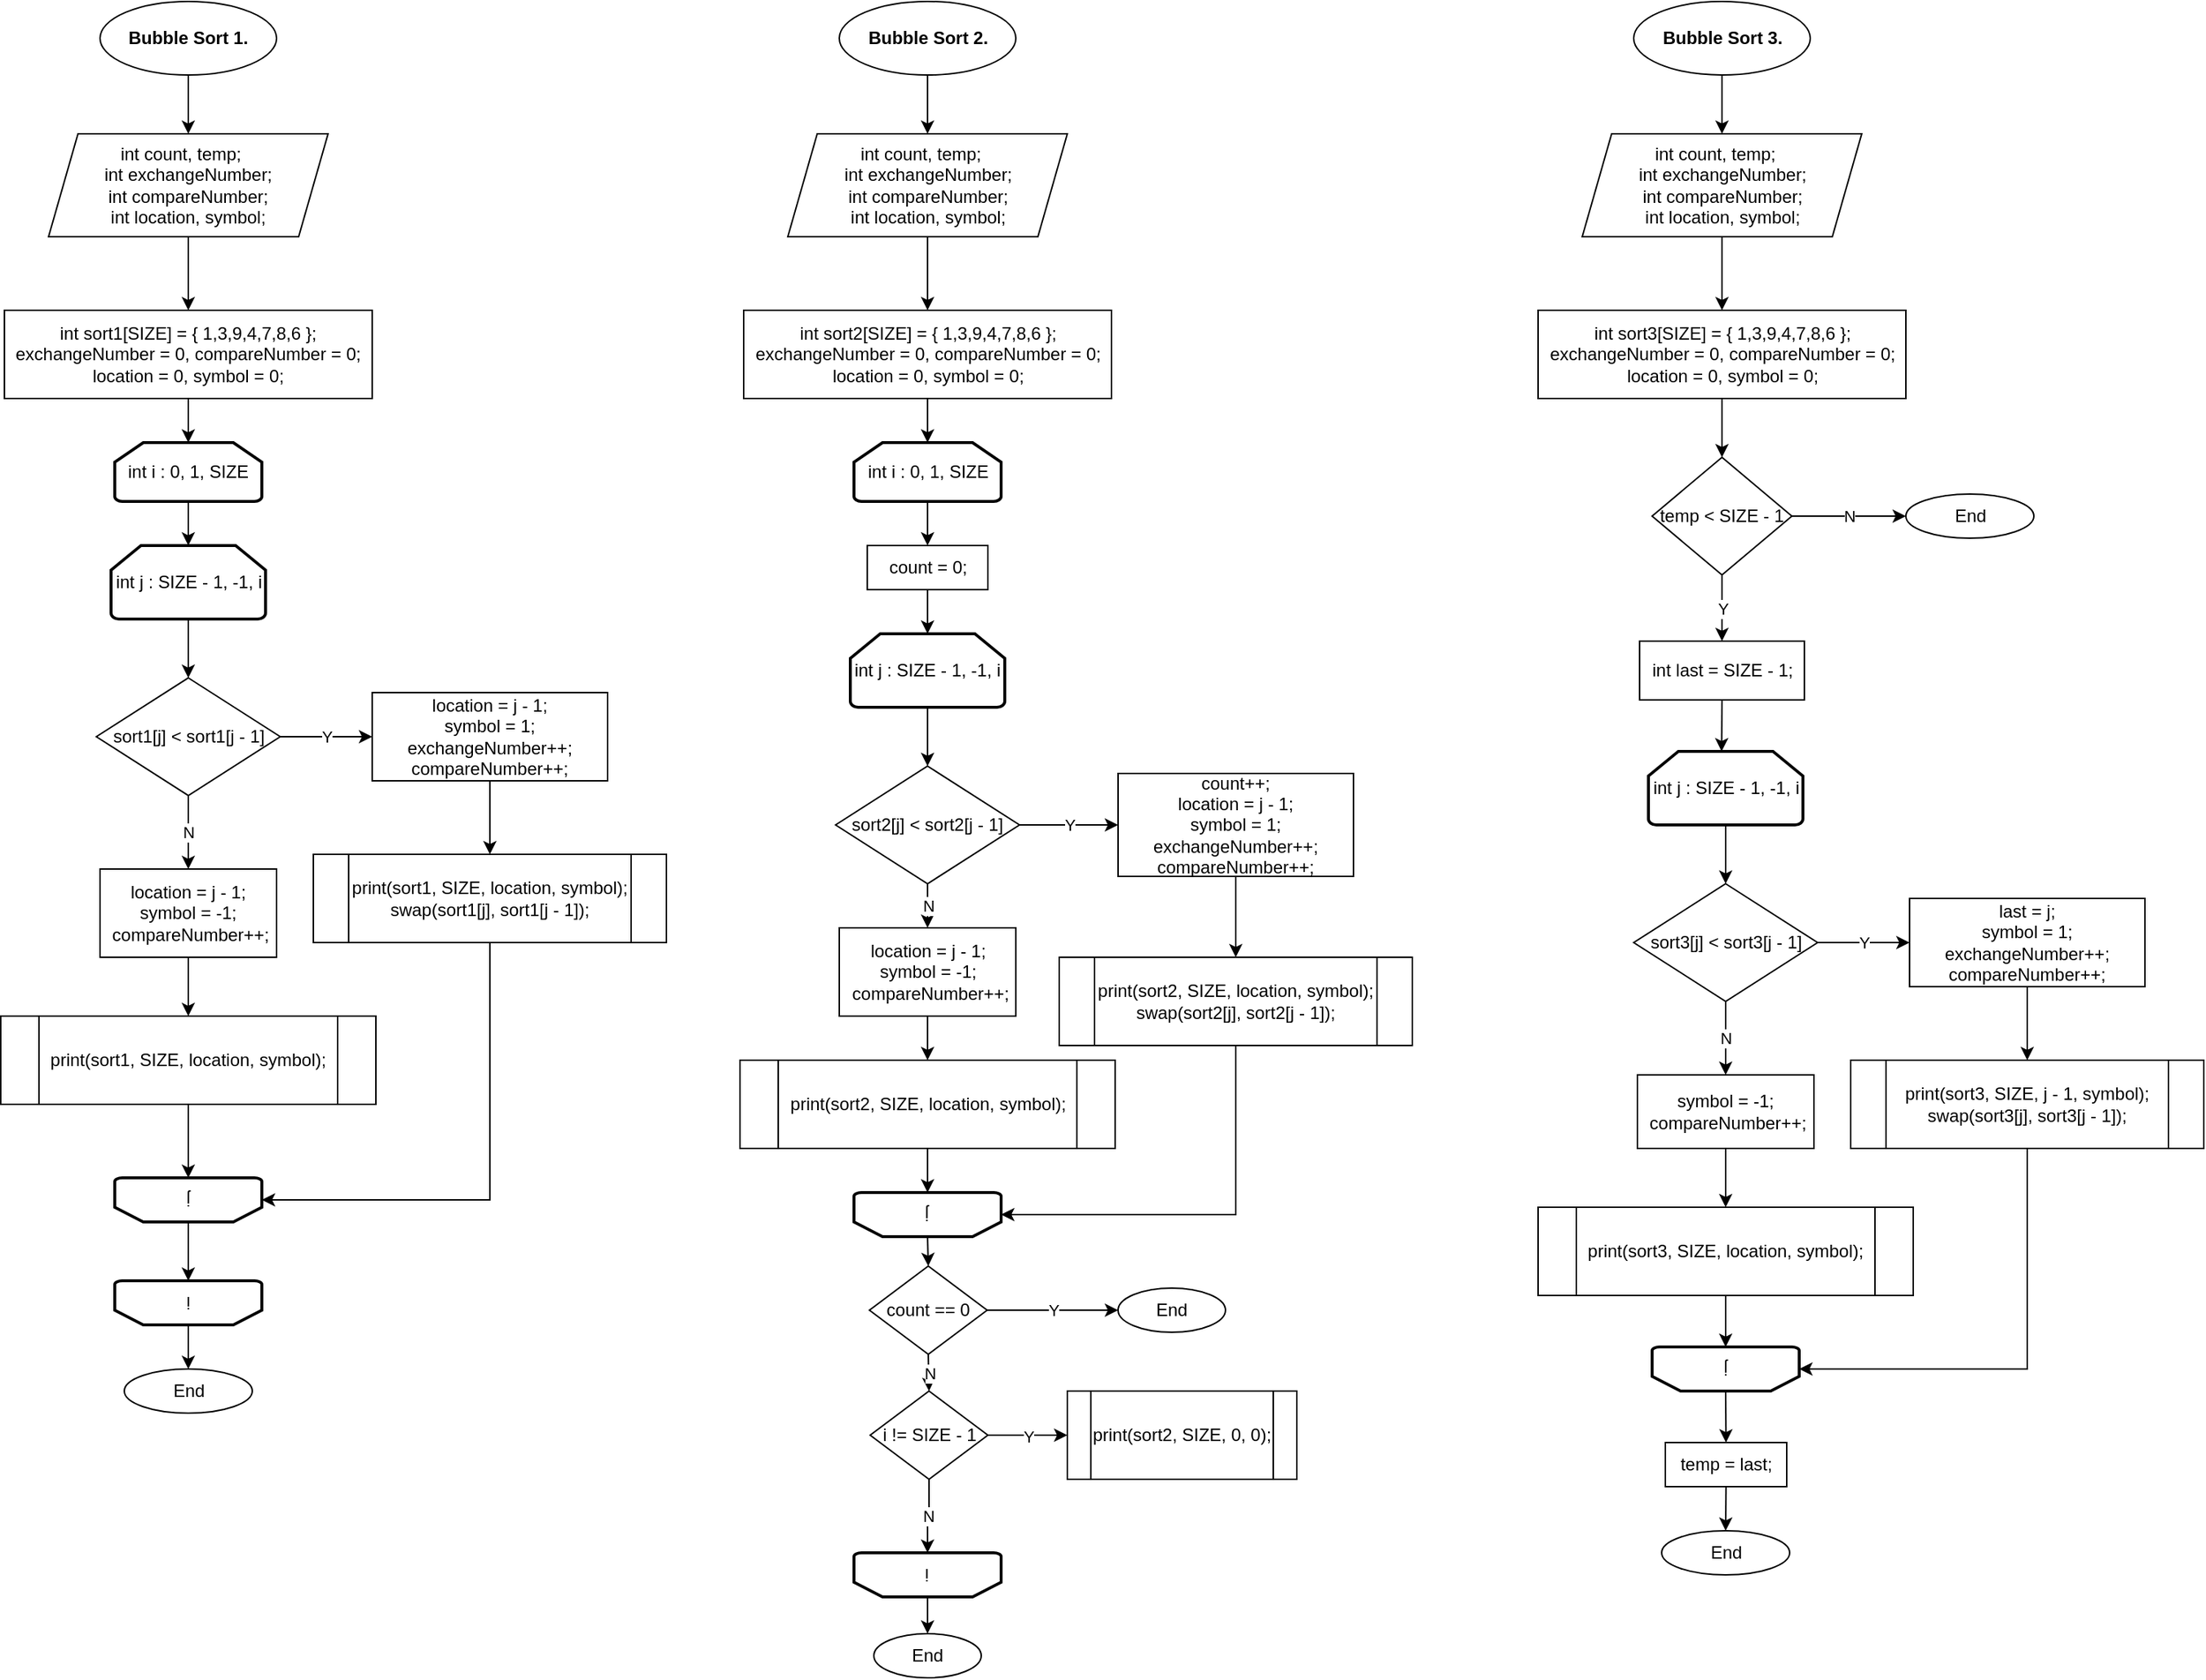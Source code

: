 <mxfile version="21.5.1" type="github">
  <diagram name="페이지-1" id="vuluXPVt7j7inmKMXY3f">
    <mxGraphModel dx="2093" dy="1105" grid="1" gridSize="10" guides="1" tooltips="1" connect="1" arrows="1" fold="1" page="1" pageScale="1" pageWidth="827" pageHeight="1169" math="0" shadow="0">
      <root>
        <mxCell id="0" />
        <mxCell id="1" parent="0" />
        <mxCell id="6Fd4pcJ3C9MX8epijMEv-25" style="edgeStyle=orthogonalEdgeStyle;rounded=0;orthogonalLoop=1;jettySize=auto;html=1;exitX=0.5;exitY=1;exitDx=0;exitDy=0;entryX=0.5;entryY=0;entryDx=0;entryDy=0;" edge="1" parent="1" source="6Fd4pcJ3C9MX8epijMEv-1" target="6Fd4pcJ3C9MX8epijMEv-2">
          <mxGeometry relative="1" as="geometry" />
        </mxCell>
        <mxCell id="6Fd4pcJ3C9MX8epijMEv-1" value="&lt;b&gt;Bubble Sort 1.&lt;/b&gt;" style="ellipse;whiteSpace=wrap;html=1;" vertex="1" parent="1">
          <mxGeometry x="135" y="90" width="120" height="50" as="geometry" />
        </mxCell>
        <mxCell id="6Fd4pcJ3C9MX8epijMEv-24" style="edgeStyle=orthogonalEdgeStyle;rounded=0;orthogonalLoop=1;jettySize=auto;html=1;exitX=0.5;exitY=1;exitDx=0;exitDy=0;entryX=0.5;entryY=0;entryDx=0;entryDy=0;" edge="1" parent="1" source="6Fd4pcJ3C9MX8epijMEv-2" target="6Fd4pcJ3C9MX8epijMEv-3">
          <mxGeometry relative="1" as="geometry" />
        </mxCell>
        <mxCell id="6Fd4pcJ3C9MX8epijMEv-2" value="int count, temp;&amp;nbsp; &amp;nbsp; &lt;br&gt;int exchangeNumber; &lt;br&gt;int compareNumber;&lt;br&gt;int location, symbol;" style="shape=parallelogram;perimeter=parallelogramPerimeter;whiteSpace=wrap;html=1;fixedSize=1;" vertex="1" parent="1">
          <mxGeometry x="100" y="180" width="190" height="70" as="geometry" />
        </mxCell>
        <mxCell id="6Fd4pcJ3C9MX8epijMEv-23" style="edgeStyle=orthogonalEdgeStyle;rounded=0;orthogonalLoop=1;jettySize=auto;html=1;exitX=0.5;exitY=1;exitDx=0;exitDy=0;entryX=0.5;entryY=0;entryDx=0;entryDy=0;entryPerimeter=0;" edge="1" parent="1" source="6Fd4pcJ3C9MX8epijMEv-3" target="6Fd4pcJ3C9MX8epijMEv-4">
          <mxGeometry relative="1" as="geometry" />
        </mxCell>
        <mxCell id="6Fd4pcJ3C9MX8epijMEv-3" value="int sort1[SIZE] = { 1,3,9,4,7,8,6 };&lt;br&gt;exchangeNumber = 0, compareNumber = 0;&lt;br&gt;location = 0, symbol = 0;" style="rounded=0;whiteSpace=wrap;html=1;" vertex="1" parent="1">
          <mxGeometry x="70" y="300" width="250" height="60" as="geometry" />
        </mxCell>
        <mxCell id="6Fd4pcJ3C9MX8epijMEv-21" style="edgeStyle=orthogonalEdgeStyle;rounded=0;orthogonalLoop=1;jettySize=auto;html=1;exitX=0.5;exitY=1;exitDx=0;exitDy=0;exitPerimeter=0;entryX=0.5;entryY=0;entryDx=0;entryDy=0;entryPerimeter=0;" edge="1" parent="1" source="6Fd4pcJ3C9MX8epijMEv-4" target="6Fd4pcJ3C9MX8epijMEv-5">
          <mxGeometry relative="1" as="geometry" />
        </mxCell>
        <mxCell id="6Fd4pcJ3C9MX8epijMEv-4" value="int i : 0, 1, SIZE" style="strokeWidth=2;html=1;shape=mxgraph.flowchart.loop_limit;whiteSpace=wrap;" vertex="1" parent="1">
          <mxGeometry x="145" y="390" width="100" height="40" as="geometry" />
        </mxCell>
        <mxCell id="6Fd4pcJ3C9MX8epijMEv-19" style="edgeStyle=orthogonalEdgeStyle;rounded=0;orthogonalLoop=1;jettySize=auto;html=1;exitX=0.5;exitY=1;exitDx=0;exitDy=0;exitPerimeter=0;entryX=0.5;entryY=0;entryDx=0;entryDy=0;" edge="1" parent="1" source="6Fd4pcJ3C9MX8epijMEv-5" target="6Fd4pcJ3C9MX8epijMEv-8">
          <mxGeometry relative="1" as="geometry" />
        </mxCell>
        <mxCell id="6Fd4pcJ3C9MX8epijMEv-5" value="int j : SIZE - 1, -1, i" style="strokeWidth=2;html=1;shape=mxgraph.flowchart.loop_limit;whiteSpace=wrap;" vertex="1" parent="1">
          <mxGeometry x="142.5" y="460" width="105" height="50" as="geometry" />
        </mxCell>
        <mxCell id="6Fd4pcJ3C9MX8epijMEv-51" style="edgeStyle=orthogonalEdgeStyle;rounded=0;orthogonalLoop=1;jettySize=auto;html=1;exitX=0.5;exitY=0;exitDx=0;exitDy=0;exitPerimeter=0;entryX=0.5;entryY=0;entryDx=0;entryDy=0;" edge="1" parent="1" source="6Fd4pcJ3C9MX8epijMEv-6" target="6Fd4pcJ3C9MX8epijMEv-50">
          <mxGeometry relative="1" as="geometry" />
        </mxCell>
        <mxCell id="6Fd4pcJ3C9MX8epijMEv-6" value="i" style="strokeWidth=2;html=1;shape=mxgraph.flowchart.loop_limit;whiteSpace=wrap;rotation=-180;" vertex="1" parent="1">
          <mxGeometry x="145" y="960" width="100" height="30" as="geometry" />
        </mxCell>
        <mxCell id="6Fd4pcJ3C9MX8epijMEv-22" style="edgeStyle=orthogonalEdgeStyle;rounded=0;orthogonalLoop=1;jettySize=auto;html=1;exitX=0.5;exitY=0;exitDx=0;exitDy=0;exitPerimeter=0;entryX=0.5;entryY=1;entryDx=0;entryDy=0;entryPerimeter=0;" edge="1" parent="1" source="6Fd4pcJ3C9MX8epijMEv-7" target="6Fd4pcJ3C9MX8epijMEv-6">
          <mxGeometry relative="1" as="geometry" />
        </mxCell>
        <mxCell id="6Fd4pcJ3C9MX8epijMEv-7" value="j" style="strokeWidth=2;html=1;shape=mxgraph.flowchart.loop_limit;whiteSpace=wrap;rotation=-180;" vertex="1" parent="1">
          <mxGeometry x="145" y="890" width="100" height="30" as="geometry" />
        </mxCell>
        <mxCell id="6Fd4pcJ3C9MX8epijMEv-12" value="Y" style="edgeStyle=orthogonalEdgeStyle;rounded=0;orthogonalLoop=1;jettySize=auto;html=1;exitX=1;exitY=0.5;exitDx=0;exitDy=0;entryX=0;entryY=0.5;entryDx=0;entryDy=0;" edge="1" parent="1" source="6Fd4pcJ3C9MX8epijMEv-8" target="6Fd4pcJ3C9MX8epijMEv-10">
          <mxGeometry relative="1" as="geometry" />
        </mxCell>
        <mxCell id="6Fd4pcJ3C9MX8epijMEv-16" value="N" style="edgeStyle=orthogonalEdgeStyle;rounded=0;orthogonalLoop=1;jettySize=auto;html=1;exitX=0.5;exitY=1;exitDx=0;exitDy=0;entryX=0.5;entryY=0;entryDx=0;entryDy=0;" edge="1" parent="1" source="6Fd4pcJ3C9MX8epijMEv-8" target="6Fd4pcJ3C9MX8epijMEv-14">
          <mxGeometry relative="1" as="geometry" />
        </mxCell>
        <mxCell id="6Fd4pcJ3C9MX8epijMEv-8" value="sort1[j] &amp;lt; sort1[j - 1]" style="rhombus;whiteSpace=wrap;html=1;" vertex="1" parent="1">
          <mxGeometry x="132.5" y="550" width="125" height="80" as="geometry" />
        </mxCell>
        <mxCell id="6Fd4pcJ3C9MX8epijMEv-13" style="edgeStyle=orthogonalEdgeStyle;rounded=0;orthogonalLoop=1;jettySize=auto;html=1;exitX=0.5;exitY=1;exitDx=0;exitDy=0;entryX=0.5;entryY=0;entryDx=0;entryDy=0;" edge="1" parent="1" source="6Fd4pcJ3C9MX8epijMEv-10" target="6Fd4pcJ3C9MX8epijMEv-11">
          <mxGeometry relative="1" as="geometry" />
        </mxCell>
        <mxCell id="6Fd4pcJ3C9MX8epijMEv-10" value="location = j - 1;&lt;br&gt;symbol = 1;&lt;br&gt;exchangeNumber++;&lt;br&gt;compareNumber++;" style="rounded=0;whiteSpace=wrap;html=1;" vertex="1" parent="1">
          <mxGeometry x="320" y="560" width="160" height="60" as="geometry" />
        </mxCell>
        <mxCell id="6Fd4pcJ3C9MX8epijMEv-20" style="edgeStyle=orthogonalEdgeStyle;rounded=0;orthogonalLoop=1;jettySize=auto;html=1;exitX=0.5;exitY=1;exitDx=0;exitDy=0;entryX=0;entryY=0.5;entryDx=0;entryDy=0;entryPerimeter=0;" edge="1" parent="1" source="6Fd4pcJ3C9MX8epijMEv-11" target="6Fd4pcJ3C9MX8epijMEv-7">
          <mxGeometry relative="1" as="geometry" />
        </mxCell>
        <mxCell id="6Fd4pcJ3C9MX8epijMEv-11" value="print(sort1, SIZE, location, symbol);&lt;br style=&quot;border-color: var(--border-color);&quot;&gt;swap(sort1[j], sort1[j - 1]);" style="shape=process;whiteSpace=wrap;html=1;backgroundOutline=1;" vertex="1" parent="1">
          <mxGeometry x="280" y="670" width="240" height="60" as="geometry" />
        </mxCell>
        <mxCell id="6Fd4pcJ3C9MX8epijMEv-17" style="edgeStyle=orthogonalEdgeStyle;rounded=0;orthogonalLoop=1;jettySize=auto;html=1;exitX=0.5;exitY=1;exitDx=0;exitDy=0;entryX=0.5;entryY=0;entryDx=0;entryDy=0;" edge="1" parent="1" source="6Fd4pcJ3C9MX8epijMEv-14" target="6Fd4pcJ3C9MX8epijMEv-15">
          <mxGeometry relative="1" as="geometry" />
        </mxCell>
        <mxCell id="6Fd4pcJ3C9MX8epijMEv-14" value="location = j - 1;&lt;br&gt;symbol = -1;&lt;br&gt;&amp;nbsp;compareNumber++;" style="rounded=0;whiteSpace=wrap;html=1;" vertex="1" parent="1">
          <mxGeometry x="135" y="680" width="120" height="60" as="geometry" />
        </mxCell>
        <mxCell id="6Fd4pcJ3C9MX8epijMEv-18" style="edgeStyle=orthogonalEdgeStyle;rounded=0;orthogonalLoop=1;jettySize=auto;html=1;exitX=0.5;exitY=1;exitDx=0;exitDy=0;entryX=0.5;entryY=1;entryDx=0;entryDy=0;entryPerimeter=0;" edge="1" parent="1" source="6Fd4pcJ3C9MX8epijMEv-15" target="6Fd4pcJ3C9MX8epijMEv-7">
          <mxGeometry relative="1" as="geometry" />
        </mxCell>
        <mxCell id="6Fd4pcJ3C9MX8epijMEv-15" value="print(sort1, SIZE, location, symbol);" style="shape=process;whiteSpace=wrap;html=1;backgroundOutline=1;" vertex="1" parent="1">
          <mxGeometry x="67.5" y="780" width="255" height="60" as="geometry" />
        </mxCell>
        <mxCell id="6Fd4pcJ3C9MX8epijMEv-26" style="edgeStyle=orthogonalEdgeStyle;rounded=0;orthogonalLoop=1;jettySize=auto;html=1;exitX=0.5;exitY=1;exitDx=0;exitDy=0;entryX=0.5;entryY=0;entryDx=0;entryDy=0;" edge="1" parent="1" source="6Fd4pcJ3C9MX8epijMEv-27" target="6Fd4pcJ3C9MX8epijMEv-29">
          <mxGeometry relative="1" as="geometry" />
        </mxCell>
        <mxCell id="6Fd4pcJ3C9MX8epijMEv-27" value="&lt;b&gt;Bubble Sort 2.&lt;/b&gt;" style="ellipse;whiteSpace=wrap;html=1;" vertex="1" parent="1">
          <mxGeometry x="637.5" y="90" width="120" height="50" as="geometry" />
        </mxCell>
        <mxCell id="6Fd4pcJ3C9MX8epijMEv-28" style="edgeStyle=orthogonalEdgeStyle;rounded=0;orthogonalLoop=1;jettySize=auto;html=1;exitX=0.5;exitY=1;exitDx=0;exitDy=0;entryX=0.5;entryY=0;entryDx=0;entryDy=0;" edge="1" parent="1" source="6Fd4pcJ3C9MX8epijMEv-29" target="6Fd4pcJ3C9MX8epijMEv-31">
          <mxGeometry relative="1" as="geometry" />
        </mxCell>
        <mxCell id="6Fd4pcJ3C9MX8epijMEv-29" value="int count, temp;&amp;nbsp; &amp;nbsp; &lt;br&gt;int exchangeNumber; &lt;br&gt;int compareNumber;&lt;br&gt;int location, symbol;" style="shape=parallelogram;perimeter=parallelogramPerimeter;whiteSpace=wrap;html=1;fixedSize=1;" vertex="1" parent="1">
          <mxGeometry x="602.5" y="180" width="190" height="70" as="geometry" />
        </mxCell>
        <mxCell id="6Fd4pcJ3C9MX8epijMEv-30" style="edgeStyle=orthogonalEdgeStyle;rounded=0;orthogonalLoop=1;jettySize=auto;html=1;exitX=0.5;exitY=1;exitDx=0;exitDy=0;entryX=0.5;entryY=0;entryDx=0;entryDy=0;entryPerimeter=0;" edge="1" parent="1" source="6Fd4pcJ3C9MX8epijMEv-31" target="6Fd4pcJ3C9MX8epijMEv-33">
          <mxGeometry relative="1" as="geometry" />
        </mxCell>
        <mxCell id="6Fd4pcJ3C9MX8epijMEv-31" value="int sort2[SIZE] = { 1,3,9,4,7,8,6 };&lt;br&gt;exchangeNumber = 0, compareNumber = 0;&lt;br&gt;location = 0, symbol = 0;" style="rounded=0;whiteSpace=wrap;html=1;" vertex="1" parent="1">
          <mxGeometry x="572.5" y="300" width="250" height="60" as="geometry" />
        </mxCell>
        <mxCell id="6Fd4pcJ3C9MX8epijMEv-53" style="edgeStyle=orthogonalEdgeStyle;rounded=0;orthogonalLoop=1;jettySize=auto;html=1;exitX=0.5;exitY=1;exitDx=0;exitDy=0;exitPerimeter=0;entryX=0.5;entryY=0;entryDx=0;entryDy=0;" edge="1" parent="1" source="6Fd4pcJ3C9MX8epijMEv-33" target="6Fd4pcJ3C9MX8epijMEv-52">
          <mxGeometry relative="1" as="geometry" />
        </mxCell>
        <mxCell id="6Fd4pcJ3C9MX8epijMEv-33" value="int i : 0, 1, SIZE" style="strokeWidth=2;html=1;shape=mxgraph.flowchart.loop_limit;whiteSpace=wrap;" vertex="1" parent="1">
          <mxGeometry x="647.5" y="390" width="100" height="40" as="geometry" />
        </mxCell>
        <mxCell id="6Fd4pcJ3C9MX8epijMEv-34" style="edgeStyle=orthogonalEdgeStyle;rounded=0;orthogonalLoop=1;jettySize=auto;html=1;exitX=0.5;exitY=1;exitDx=0;exitDy=0;exitPerimeter=0;entryX=0.5;entryY=0;entryDx=0;entryDy=0;" edge="1" parent="1" source="6Fd4pcJ3C9MX8epijMEv-35" target="6Fd4pcJ3C9MX8epijMEv-41">
          <mxGeometry relative="1" as="geometry" />
        </mxCell>
        <mxCell id="6Fd4pcJ3C9MX8epijMEv-35" value="int j : SIZE - 1, -1, i" style="strokeWidth=2;html=1;shape=mxgraph.flowchart.loop_limit;whiteSpace=wrap;" vertex="1" parent="1">
          <mxGeometry x="645" y="520" width="105" height="50" as="geometry" />
        </mxCell>
        <mxCell id="6Fd4pcJ3C9MX8epijMEv-68" style="edgeStyle=orthogonalEdgeStyle;rounded=0;orthogonalLoop=1;jettySize=auto;html=1;exitX=0.5;exitY=0;exitDx=0;exitDy=0;exitPerimeter=0;entryX=0.5;entryY=0;entryDx=0;entryDy=0;" edge="1" parent="1" source="6Fd4pcJ3C9MX8epijMEv-36">
          <mxGeometry relative="1" as="geometry">
            <mxPoint x="697.5" y="1200" as="targetPoint" />
          </mxGeometry>
        </mxCell>
        <mxCell id="6Fd4pcJ3C9MX8epijMEv-36" value="i" style="strokeWidth=2;html=1;shape=mxgraph.flowchart.loop_limit;whiteSpace=wrap;rotation=-180;" vertex="1" parent="1">
          <mxGeometry x="647.5" y="1145" width="100" height="30" as="geometry" />
        </mxCell>
        <mxCell id="6Fd4pcJ3C9MX8epijMEv-60" style="edgeStyle=orthogonalEdgeStyle;rounded=0;orthogonalLoop=1;jettySize=auto;html=1;exitX=0.5;exitY=0;exitDx=0;exitDy=0;exitPerimeter=0;entryX=0.5;entryY=0;entryDx=0;entryDy=0;" edge="1" parent="1" source="6Fd4pcJ3C9MX8epijMEv-38" target="6Fd4pcJ3C9MX8epijMEv-55">
          <mxGeometry relative="1" as="geometry" />
        </mxCell>
        <mxCell id="6Fd4pcJ3C9MX8epijMEv-38" value="j" style="strokeWidth=2;html=1;shape=mxgraph.flowchart.loop_limit;whiteSpace=wrap;rotation=-180;" vertex="1" parent="1">
          <mxGeometry x="647.5" y="900" width="100" height="30" as="geometry" />
        </mxCell>
        <mxCell id="6Fd4pcJ3C9MX8epijMEv-39" value="Y" style="edgeStyle=orthogonalEdgeStyle;rounded=0;orthogonalLoop=1;jettySize=auto;html=1;exitX=1;exitY=0.5;exitDx=0;exitDy=0;entryX=0;entryY=0.5;entryDx=0;entryDy=0;" edge="1" parent="1" source="6Fd4pcJ3C9MX8epijMEv-41" target="6Fd4pcJ3C9MX8epijMEv-43">
          <mxGeometry relative="1" as="geometry" />
        </mxCell>
        <mxCell id="6Fd4pcJ3C9MX8epijMEv-40" value="N" style="edgeStyle=orthogonalEdgeStyle;rounded=0;orthogonalLoop=1;jettySize=auto;html=1;exitX=0.5;exitY=1;exitDx=0;exitDy=0;entryX=0.5;entryY=0;entryDx=0;entryDy=0;" edge="1" parent="1" source="6Fd4pcJ3C9MX8epijMEv-41" target="6Fd4pcJ3C9MX8epijMEv-47">
          <mxGeometry relative="1" as="geometry" />
        </mxCell>
        <mxCell id="6Fd4pcJ3C9MX8epijMEv-41" value="sort2[j] &amp;lt; sort2[j - 1]" style="rhombus;whiteSpace=wrap;html=1;" vertex="1" parent="1">
          <mxGeometry x="635" y="610" width="125" height="80" as="geometry" />
        </mxCell>
        <mxCell id="6Fd4pcJ3C9MX8epijMEv-42" style="edgeStyle=orthogonalEdgeStyle;rounded=0;orthogonalLoop=1;jettySize=auto;html=1;exitX=0.5;exitY=1;exitDx=0;exitDy=0;entryX=0.5;entryY=0;entryDx=0;entryDy=0;" edge="1" parent="1" source="6Fd4pcJ3C9MX8epijMEv-43" target="6Fd4pcJ3C9MX8epijMEv-45">
          <mxGeometry relative="1" as="geometry">
            <mxPoint x="902.5" y="730" as="targetPoint" />
          </mxGeometry>
        </mxCell>
        <mxCell id="6Fd4pcJ3C9MX8epijMEv-43" value="count++;&lt;br&gt;location = j - 1;&lt;br&gt;symbol = 1;&lt;br&gt;exchangeNumber++;&lt;br&gt;compareNumber++;" style="rounded=0;whiteSpace=wrap;html=1;" vertex="1" parent="1">
          <mxGeometry x="827" y="615" width="160" height="70" as="geometry" />
        </mxCell>
        <mxCell id="6Fd4pcJ3C9MX8epijMEv-44" style="edgeStyle=orthogonalEdgeStyle;rounded=0;orthogonalLoop=1;jettySize=auto;html=1;exitX=0.5;exitY=1;exitDx=0;exitDy=0;entryX=0;entryY=0.5;entryDx=0;entryDy=0;entryPerimeter=0;" edge="1" parent="1" source="6Fd4pcJ3C9MX8epijMEv-45" target="6Fd4pcJ3C9MX8epijMEv-38">
          <mxGeometry relative="1" as="geometry">
            <mxPoint x="902.5" y="790" as="sourcePoint" />
          </mxGeometry>
        </mxCell>
        <mxCell id="6Fd4pcJ3C9MX8epijMEv-45" value="print(sort2, SIZE, location, symbol);&lt;br style=&quot;border-color: var(--border-color);&quot;&gt;swap(sort2[j], sort2[j - 1]);" style="shape=process;whiteSpace=wrap;html=1;backgroundOutline=1;" vertex="1" parent="1">
          <mxGeometry x="787" y="740" width="240" height="60" as="geometry" />
        </mxCell>
        <mxCell id="6Fd4pcJ3C9MX8epijMEv-46" style="edgeStyle=orthogonalEdgeStyle;rounded=0;orthogonalLoop=1;jettySize=auto;html=1;exitX=0.5;exitY=1;exitDx=0;exitDy=0;entryX=0.5;entryY=0;entryDx=0;entryDy=0;" edge="1" parent="1" source="6Fd4pcJ3C9MX8epijMEv-47" target="6Fd4pcJ3C9MX8epijMEv-49">
          <mxGeometry relative="1" as="geometry" />
        </mxCell>
        <mxCell id="6Fd4pcJ3C9MX8epijMEv-47" value="location = j - 1;&lt;br&gt;symbol = -1;&lt;br&gt;&amp;nbsp;compareNumber++;" style="rounded=0;whiteSpace=wrap;html=1;" vertex="1" parent="1">
          <mxGeometry x="637.5" y="720" width="120" height="60" as="geometry" />
        </mxCell>
        <mxCell id="6Fd4pcJ3C9MX8epijMEv-48" style="edgeStyle=orthogonalEdgeStyle;rounded=0;orthogonalLoop=1;jettySize=auto;html=1;exitX=0.5;exitY=1;exitDx=0;exitDy=0;entryX=0.5;entryY=1;entryDx=0;entryDy=0;entryPerimeter=0;" edge="1" parent="1" source="6Fd4pcJ3C9MX8epijMEv-49" target="6Fd4pcJ3C9MX8epijMEv-38">
          <mxGeometry relative="1" as="geometry" />
        </mxCell>
        <mxCell id="6Fd4pcJ3C9MX8epijMEv-49" value="print(sort2, SIZE, location, symbol);" style="shape=process;whiteSpace=wrap;html=1;backgroundOutline=1;" vertex="1" parent="1">
          <mxGeometry x="570" y="810" width="255" height="60" as="geometry" />
        </mxCell>
        <mxCell id="6Fd4pcJ3C9MX8epijMEv-50" value="End" style="ellipse;whiteSpace=wrap;html=1;" vertex="1" parent="1">
          <mxGeometry x="151.5" y="1020" width="87" height="30" as="geometry" />
        </mxCell>
        <mxCell id="6Fd4pcJ3C9MX8epijMEv-54" style="edgeStyle=orthogonalEdgeStyle;rounded=0;orthogonalLoop=1;jettySize=auto;html=1;exitX=0.5;exitY=1;exitDx=0;exitDy=0;entryX=0.5;entryY=0;entryDx=0;entryDy=0;entryPerimeter=0;" edge="1" parent="1" source="6Fd4pcJ3C9MX8epijMEv-52" target="6Fd4pcJ3C9MX8epijMEv-35">
          <mxGeometry relative="1" as="geometry" />
        </mxCell>
        <mxCell id="6Fd4pcJ3C9MX8epijMEv-52" value="count = 0;" style="rounded=0;whiteSpace=wrap;html=1;" vertex="1" parent="1">
          <mxGeometry x="656.5" y="460" width="82" height="30" as="geometry" />
        </mxCell>
        <mxCell id="6Fd4pcJ3C9MX8epijMEv-57" value="Y" style="edgeStyle=orthogonalEdgeStyle;rounded=0;orthogonalLoop=1;jettySize=auto;html=1;exitX=1;exitY=0.5;exitDx=0;exitDy=0;entryX=0;entryY=0.5;entryDx=0;entryDy=0;" edge="1" parent="1" source="6Fd4pcJ3C9MX8epijMEv-55" target="6Fd4pcJ3C9MX8epijMEv-56">
          <mxGeometry relative="1" as="geometry">
            <mxPoint x="830" y="980.333" as="targetPoint" />
          </mxGeometry>
        </mxCell>
        <mxCell id="6Fd4pcJ3C9MX8epijMEv-61" value="N" style="edgeStyle=orthogonalEdgeStyle;rounded=0;orthogonalLoop=1;jettySize=auto;html=1;exitX=0.5;exitY=1;exitDx=0;exitDy=0;entryX=0.5;entryY=0;entryDx=0;entryDy=0;" edge="1" parent="1" source="6Fd4pcJ3C9MX8epijMEv-55" target="6Fd4pcJ3C9MX8epijMEv-59">
          <mxGeometry relative="1" as="geometry" />
        </mxCell>
        <mxCell id="6Fd4pcJ3C9MX8epijMEv-55" value="count == 0" style="rhombus;whiteSpace=wrap;html=1;" vertex="1" parent="1">
          <mxGeometry x="658" y="950" width="80" height="60" as="geometry" />
        </mxCell>
        <mxCell id="6Fd4pcJ3C9MX8epijMEv-56" value="End" style="ellipse;whiteSpace=wrap;html=1;" vertex="1" parent="1">
          <mxGeometry x="827" y="965" width="73" height="30" as="geometry" />
        </mxCell>
        <mxCell id="6Fd4pcJ3C9MX8epijMEv-63" value="Y" style="edgeStyle=orthogonalEdgeStyle;rounded=0;orthogonalLoop=1;jettySize=auto;html=1;exitX=1;exitY=0.5;exitDx=0;exitDy=0;entryX=0;entryY=0.5;entryDx=0;entryDy=0;" edge="1" parent="1" source="6Fd4pcJ3C9MX8epijMEv-59">
          <mxGeometry relative="1" as="geometry">
            <mxPoint x="792.5" y="1065" as="targetPoint" />
          </mxGeometry>
        </mxCell>
        <mxCell id="6Fd4pcJ3C9MX8epijMEv-65" value="N" style="edgeStyle=orthogonalEdgeStyle;rounded=0;orthogonalLoop=1;jettySize=auto;html=1;exitX=0.5;exitY=1;exitDx=0;exitDy=0;entryX=0.5;entryY=1;entryDx=0;entryDy=0;entryPerimeter=0;" edge="1" parent="1" source="6Fd4pcJ3C9MX8epijMEv-59" target="6Fd4pcJ3C9MX8epijMEv-36">
          <mxGeometry relative="1" as="geometry" />
        </mxCell>
        <mxCell id="6Fd4pcJ3C9MX8epijMEv-59" value="i != SIZE - 1" style="rhombus;whiteSpace=wrap;html=1;" vertex="1" parent="1">
          <mxGeometry x="658.5" y="1035" width="80" height="60" as="geometry" />
        </mxCell>
        <mxCell id="6Fd4pcJ3C9MX8epijMEv-62" value="print(sort2, SIZE, 0, 0);" style="shape=process;whiteSpace=wrap;html=1;backgroundOutline=1;" vertex="1" parent="1">
          <mxGeometry x="792.5" y="1035" width="156" height="60" as="geometry" />
        </mxCell>
        <mxCell id="6Fd4pcJ3C9MX8epijMEv-67" value="End" style="ellipse;whiteSpace=wrap;html=1;" vertex="1" parent="1">
          <mxGeometry x="661" y="1200" width="73" height="30" as="geometry" />
        </mxCell>
        <mxCell id="6Fd4pcJ3C9MX8epijMEv-69" style="edgeStyle=orthogonalEdgeStyle;rounded=0;orthogonalLoop=1;jettySize=auto;html=1;exitX=0.5;exitY=1;exitDx=0;exitDy=0;entryX=0.5;entryY=0;entryDx=0;entryDy=0;" edge="1" parent="1" source="6Fd4pcJ3C9MX8epijMEv-70" target="6Fd4pcJ3C9MX8epijMEv-72">
          <mxGeometry relative="1" as="geometry" />
        </mxCell>
        <mxCell id="6Fd4pcJ3C9MX8epijMEv-70" value="&lt;b&gt;Bubble Sort 3.&lt;/b&gt;" style="ellipse;whiteSpace=wrap;html=1;" vertex="1" parent="1">
          <mxGeometry x="1177.5" y="90" width="120" height="50" as="geometry" />
        </mxCell>
        <mxCell id="6Fd4pcJ3C9MX8epijMEv-71" style="edgeStyle=orthogonalEdgeStyle;rounded=0;orthogonalLoop=1;jettySize=auto;html=1;exitX=0.5;exitY=1;exitDx=0;exitDy=0;entryX=0.5;entryY=0;entryDx=0;entryDy=0;" edge="1" parent="1" source="6Fd4pcJ3C9MX8epijMEv-72" target="6Fd4pcJ3C9MX8epijMEv-74">
          <mxGeometry relative="1" as="geometry" />
        </mxCell>
        <mxCell id="6Fd4pcJ3C9MX8epijMEv-72" value="int count, temp;&amp;nbsp; &amp;nbsp; &lt;br&gt;int exchangeNumber; &lt;br&gt;int compareNumber;&lt;br&gt;int location, symbol;" style="shape=parallelogram;perimeter=parallelogramPerimeter;whiteSpace=wrap;html=1;fixedSize=1;" vertex="1" parent="1">
          <mxGeometry x="1142.5" y="180" width="190" height="70" as="geometry" />
        </mxCell>
        <mxCell id="6Fd4pcJ3C9MX8epijMEv-73" style="edgeStyle=orthogonalEdgeStyle;rounded=0;orthogonalLoop=1;jettySize=auto;html=1;exitX=0.5;exitY=1;exitDx=0;exitDy=0;entryX=0.5;entryY=0;entryDx=0;entryDy=0;" edge="1" parent="1" source="6Fd4pcJ3C9MX8epijMEv-74" target="6Fd4pcJ3C9MX8epijMEv-95">
          <mxGeometry relative="1" as="geometry">
            <mxPoint x="1237.5" y="390" as="targetPoint" />
          </mxGeometry>
        </mxCell>
        <mxCell id="6Fd4pcJ3C9MX8epijMEv-74" value="int sort3[SIZE] = { 1,3,9,4,7,8,6 };&lt;br&gt;exchangeNumber = 0, compareNumber = 0;&lt;br&gt;location = 0, symbol = 0;" style="rounded=0;whiteSpace=wrap;html=1;" vertex="1" parent="1">
          <mxGeometry x="1112.5" y="300" width="250" height="60" as="geometry" />
        </mxCell>
        <mxCell id="6Fd4pcJ3C9MX8epijMEv-77" style="edgeStyle=orthogonalEdgeStyle;rounded=0;orthogonalLoop=1;jettySize=auto;html=1;exitX=0.5;exitY=1;exitDx=0;exitDy=0;exitPerimeter=0;entryX=0.5;entryY=0;entryDx=0;entryDy=0;" edge="1" parent="1" source="6Fd4pcJ3C9MX8epijMEv-78" target="6Fd4pcJ3C9MX8epijMEv-85">
          <mxGeometry relative="1" as="geometry" />
        </mxCell>
        <mxCell id="6Fd4pcJ3C9MX8epijMEv-78" value="int j : SIZE - 1, -1, i" style="strokeWidth=2;html=1;shape=mxgraph.flowchart.loop_limit;whiteSpace=wrap;" vertex="1" parent="1">
          <mxGeometry x="1187.5" y="600" width="105" height="50" as="geometry" />
        </mxCell>
        <mxCell id="6Fd4pcJ3C9MX8epijMEv-106" style="edgeStyle=orthogonalEdgeStyle;rounded=0;orthogonalLoop=1;jettySize=auto;html=1;exitX=0.5;exitY=0;exitDx=0;exitDy=0;exitPerimeter=0;entryX=0.5;entryY=0;entryDx=0;entryDy=0;" edge="1" parent="1" source="6Fd4pcJ3C9MX8epijMEv-82" target="6Fd4pcJ3C9MX8epijMEv-105">
          <mxGeometry relative="1" as="geometry" />
        </mxCell>
        <mxCell id="6Fd4pcJ3C9MX8epijMEv-82" value="j" style="strokeWidth=2;html=1;shape=mxgraph.flowchart.loop_limit;whiteSpace=wrap;rotation=-180;" vertex="1" parent="1">
          <mxGeometry x="1190" y="1005" width="100" height="30" as="geometry" />
        </mxCell>
        <mxCell id="6Fd4pcJ3C9MX8epijMEv-83" value="Y" style="edgeStyle=orthogonalEdgeStyle;rounded=0;orthogonalLoop=1;jettySize=auto;html=1;exitX=1;exitY=0.5;exitDx=0;exitDy=0;entryX=0;entryY=0.5;entryDx=0;entryDy=0;" edge="1" parent="1" source="6Fd4pcJ3C9MX8epijMEv-85" target="6Fd4pcJ3C9MX8epijMEv-87">
          <mxGeometry relative="1" as="geometry" />
        </mxCell>
        <mxCell id="6Fd4pcJ3C9MX8epijMEv-84" value="N" style="edgeStyle=orthogonalEdgeStyle;rounded=0;orthogonalLoop=1;jettySize=auto;html=1;exitX=0.5;exitY=1;exitDx=0;exitDy=0;entryX=0.5;entryY=0;entryDx=0;entryDy=0;" edge="1" parent="1" source="6Fd4pcJ3C9MX8epijMEv-85" target="6Fd4pcJ3C9MX8epijMEv-91">
          <mxGeometry relative="1" as="geometry" />
        </mxCell>
        <mxCell id="6Fd4pcJ3C9MX8epijMEv-85" value="sort3[j] &amp;lt; sort3[j - 1]" style="rhombus;whiteSpace=wrap;html=1;" vertex="1" parent="1">
          <mxGeometry x="1177.5" y="690" width="125" height="80" as="geometry" />
        </mxCell>
        <mxCell id="6Fd4pcJ3C9MX8epijMEv-86" style="edgeStyle=orthogonalEdgeStyle;rounded=0;orthogonalLoop=1;jettySize=auto;html=1;exitX=0.5;exitY=1;exitDx=0;exitDy=0;entryX=0.5;entryY=0;entryDx=0;entryDy=0;" edge="1" parent="1" source="6Fd4pcJ3C9MX8epijMEv-87" target="6Fd4pcJ3C9MX8epijMEv-89">
          <mxGeometry relative="1" as="geometry">
            <mxPoint x="1445" y="810" as="targetPoint" />
          </mxGeometry>
        </mxCell>
        <mxCell id="6Fd4pcJ3C9MX8epijMEv-87" value="last = j;&lt;br&gt;symbol = 1;&lt;br&gt;exchangeNumber++;&lt;br&gt;compareNumber++;" style="rounded=0;whiteSpace=wrap;html=1;" vertex="1" parent="1">
          <mxGeometry x="1365" y="700" width="160" height="60" as="geometry" />
        </mxCell>
        <mxCell id="6Fd4pcJ3C9MX8epijMEv-104" style="edgeStyle=orthogonalEdgeStyle;rounded=0;orthogonalLoop=1;jettySize=auto;html=1;exitX=0.5;exitY=1;exitDx=0;exitDy=0;entryX=0;entryY=0.5;entryDx=0;entryDy=0;entryPerimeter=0;" edge="1" parent="1" source="6Fd4pcJ3C9MX8epijMEv-89" target="6Fd4pcJ3C9MX8epijMEv-82">
          <mxGeometry relative="1" as="geometry" />
        </mxCell>
        <mxCell id="6Fd4pcJ3C9MX8epijMEv-89" value="print(sort3, SIZE, j - 1, symbol);&lt;br style=&quot;border-color: var(--border-color);&quot;&gt;swap(sort3[j], sort3[j - 1]);" style="shape=process;whiteSpace=wrap;html=1;backgroundOutline=1;" vertex="1" parent="1">
          <mxGeometry x="1325" y="810" width="240" height="60" as="geometry" />
        </mxCell>
        <mxCell id="6Fd4pcJ3C9MX8epijMEv-90" style="edgeStyle=orthogonalEdgeStyle;rounded=0;orthogonalLoop=1;jettySize=auto;html=1;exitX=0.5;exitY=1;exitDx=0;exitDy=0;entryX=0.5;entryY=0;entryDx=0;entryDy=0;" edge="1" parent="1" source="6Fd4pcJ3C9MX8epijMEv-91" target="6Fd4pcJ3C9MX8epijMEv-93">
          <mxGeometry relative="1" as="geometry" />
        </mxCell>
        <mxCell id="6Fd4pcJ3C9MX8epijMEv-91" value="symbol = -1;&lt;br&gt;&amp;nbsp;compareNumber++;" style="rounded=0;whiteSpace=wrap;html=1;" vertex="1" parent="1">
          <mxGeometry x="1180" y="820" width="120" height="50" as="geometry" />
        </mxCell>
        <mxCell id="6Fd4pcJ3C9MX8epijMEv-92" style="edgeStyle=orthogonalEdgeStyle;rounded=0;orthogonalLoop=1;jettySize=auto;html=1;exitX=0.5;exitY=1;exitDx=0;exitDy=0;entryX=0.5;entryY=1;entryDx=0;entryDy=0;entryPerimeter=0;" edge="1" parent="1" source="6Fd4pcJ3C9MX8epijMEv-93" target="6Fd4pcJ3C9MX8epijMEv-82">
          <mxGeometry relative="1" as="geometry" />
        </mxCell>
        <mxCell id="6Fd4pcJ3C9MX8epijMEv-93" value="print(sort3, SIZE, location, symbol);" style="shape=process;whiteSpace=wrap;html=1;backgroundOutline=1;" vertex="1" parent="1">
          <mxGeometry x="1112.5" y="910" width="255" height="60" as="geometry" />
        </mxCell>
        <mxCell id="6Fd4pcJ3C9MX8epijMEv-94" value="End" style="ellipse;whiteSpace=wrap;html=1;" vertex="1" parent="1">
          <mxGeometry x="1196.5" y="1130" width="87" height="30" as="geometry" />
        </mxCell>
        <mxCell id="6Fd4pcJ3C9MX8epijMEv-98" value="Y" style="edgeStyle=orthogonalEdgeStyle;rounded=0;orthogonalLoop=1;jettySize=auto;html=1;exitX=0.5;exitY=1;exitDx=0;exitDy=0;entryX=0.5;entryY=0;entryDx=0;entryDy=0;" edge="1" parent="1" source="6Fd4pcJ3C9MX8epijMEv-95" target="6Fd4pcJ3C9MX8epijMEv-97">
          <mxGeometry relative="1" as="geometry" />
        </mxCell>
        <mxCell id="6Fd4pcJ3C9MX8epijMEv-103" value="N" style="edgeStyle=orthogonalEdgeStyle;rounded=0;orthogonalLoop=1;jettySize=auto;html=1;exitX=1;exitY=0.5;exitDx=0;exitDy=0;entryX=0;entryY=0.5;entryDx=0;entryDy=0;" edge="1" parent="1" source="6Fd4pcJ3C9MX8epijMEv-95" target="6Fd4pcJ3C9MX8epijMEv-100">
          <mxGeometry relative="1" as="geometry" />
        </mxCell>
        <mxCell id="6Fd4pcJ3C9MX8epijMEv-95" value="temp &lt; SIZE - 1" style="rhombus;whiteSpace=wrap;html=1;" vertex="1" parent="1">
          <mxGeometry x="1190" y="400" width="95" height="80" as="geometry" />
        </mxCell>
        <mxCell id="6Fd4pcJ3C9MX8epijMEv-99" style="edgeStyle=orthogonalEdgeStyle;rounded=0;orthogonalLoop=1;jettySize=auto;html=1;exitX=0.5;exitY=1;exitDx=0;exitDy=0;" edge="1" parent="1" source="6Fd4pcJ3C9MX8epijMEv-97">
          <mxGeometry relative="1" as="geometry">
            <mxPoint x="1237.238" y="600" as="targetPoint" />
          </mxGeometry>
        </mxCell>
        <mxCell id="6Fd4pcJ3C9MX8epijMEv-97" value="int last = SIZE - 1;" style="rounded=0;whiteSpace=wrap;html=1;" vertex="1" parent="1">
          <mxGeometry x="1181.5" y="525" width="112" height="40" as="geometry" />
        </mxCell>
        <mxCell id="6Fd4pcJ3C9MX8epijMEv-100" value="End" style="ellipse;whiteSpace=wrap;html=1;" vertex="1" parent="1">
          <mxGeometry x="1362.5" y="425" width="87" height="30" as="geometry" />
        </mxCell>
        <mxCell id="6Fd4pcJ3C9MX8epijMEv-107" style="edgeStyle=orthogonalEdgeStyle;rounded=0;orthogonalLoop=1;jettySize=auto;html=1;exitX=0.5;exitY=1;exitDx=0;exitDy=0;entryX=0.5;entryY=0;entryDx=0;entryDy=0;" edge="1" parent="1" source="6Fd4pcJ3C9MX8epijMEv-105" target="6Fd4pcJ3C9MX8epijMEv-94">
          <mxGeometry relative="1" as="geometry" />
        </mxCell>
        <mxCell id="6Fd4pcJ3C9MX8epijMEv-105" value="temp = last;" style="rounded=0;whiteSpace=wrap;html=1;" vertex="1" parent="1">
          <mxGeometry x="1199" y="1070" width="82.5" height="30" as="geometry" />
        </mxCell>
      </root>
    </mxGraphModel>
  </diagram>
</mxfile>
